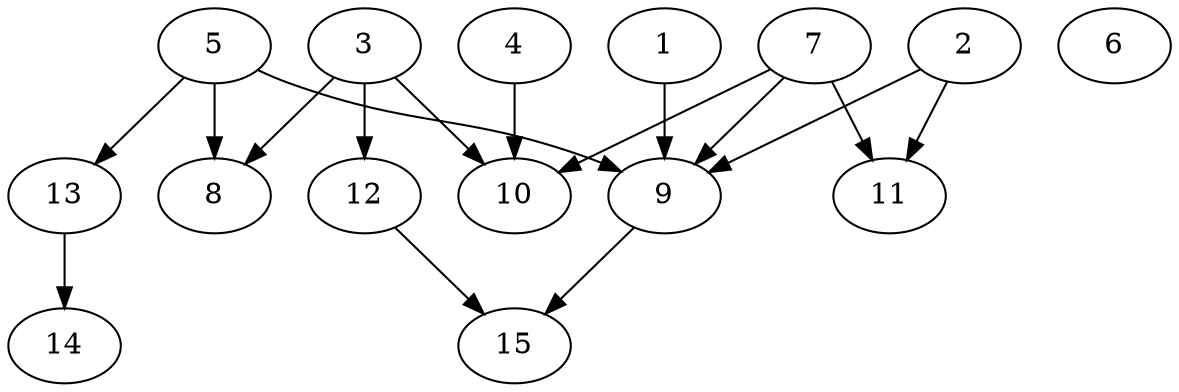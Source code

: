 // DAG automatically generated by daggen at Thu Oct  3 13:59:27 2019
// ./daggen --dot -n 15 --ccr 0.5 --fat 0.7 --regular 0.7 --density 0.5 --mindata 5242880 --maxdata 52428800 
digraph G {
  1 [size="103362560", alpha="0.13", expect_size="51681280"] 
  1 -> 9 [size ="51681280"]
  2 [size="25931776", alpha="0.19", expect_size="12965888"] 
  2 -> 9 [size ="12965888"]
  2 -> 11 [size ="12965888"]
  3 [size="41476096", alpha="0.15", expect_size="20738048"] 
  3 -> 8 [size ="20738048"]
  3 -> 10 [size ="20738048"]
  3 -> 12 [size ="20738048"]
  4 [size="90976256", alpha="0.06", expect_size="45488128"] 
  4 -> 10 [size ="45488128"]
  5 [size="73570304", alpha="0.05", expect_size="36785152"] 
  5 -> 8 [size ="36785152"]
  5 -> 9 [size ="36785152"]
  5 -> 13 [size ="36785152"]
  6 [size="64722944", alpha="0.15", expect_size="32361472"] 
  7 [size="50001920", alpha="0.05", expect_size="25000960"] 
  7 -> 9 [size ="25000960"]
  7 -> 10 [size ="25000960"]
  7 -> 11 [size ="25000960"]
  8 [size="24532992", alpha="0.19", expect_size="12266496"] 
  9 [size="101715968", alpha="0.20", expect_size="50857984"] 
  9 -> 15 [size ="50857984"]
  10 [size="12711936", alpha="0.14", expect_size="6355968"] 
  11 [size="103778304", alpha="0.14", expect_size="51889152"] 
  12 [size="69312512", alpha="0.02", expect_size="34656256"] 
  12 -> 15 [size ="34656256"]
  13 [size="64571392", alpha="0.20", expect_size="32285696"] 
  13 -> 14 [size ="32285696"]
  14 [size="43261952", alpha="0.17", expect_size="21630976"] 
  15 [size="71677952", alpha="0.01", expect_size="35838976"] 
}
